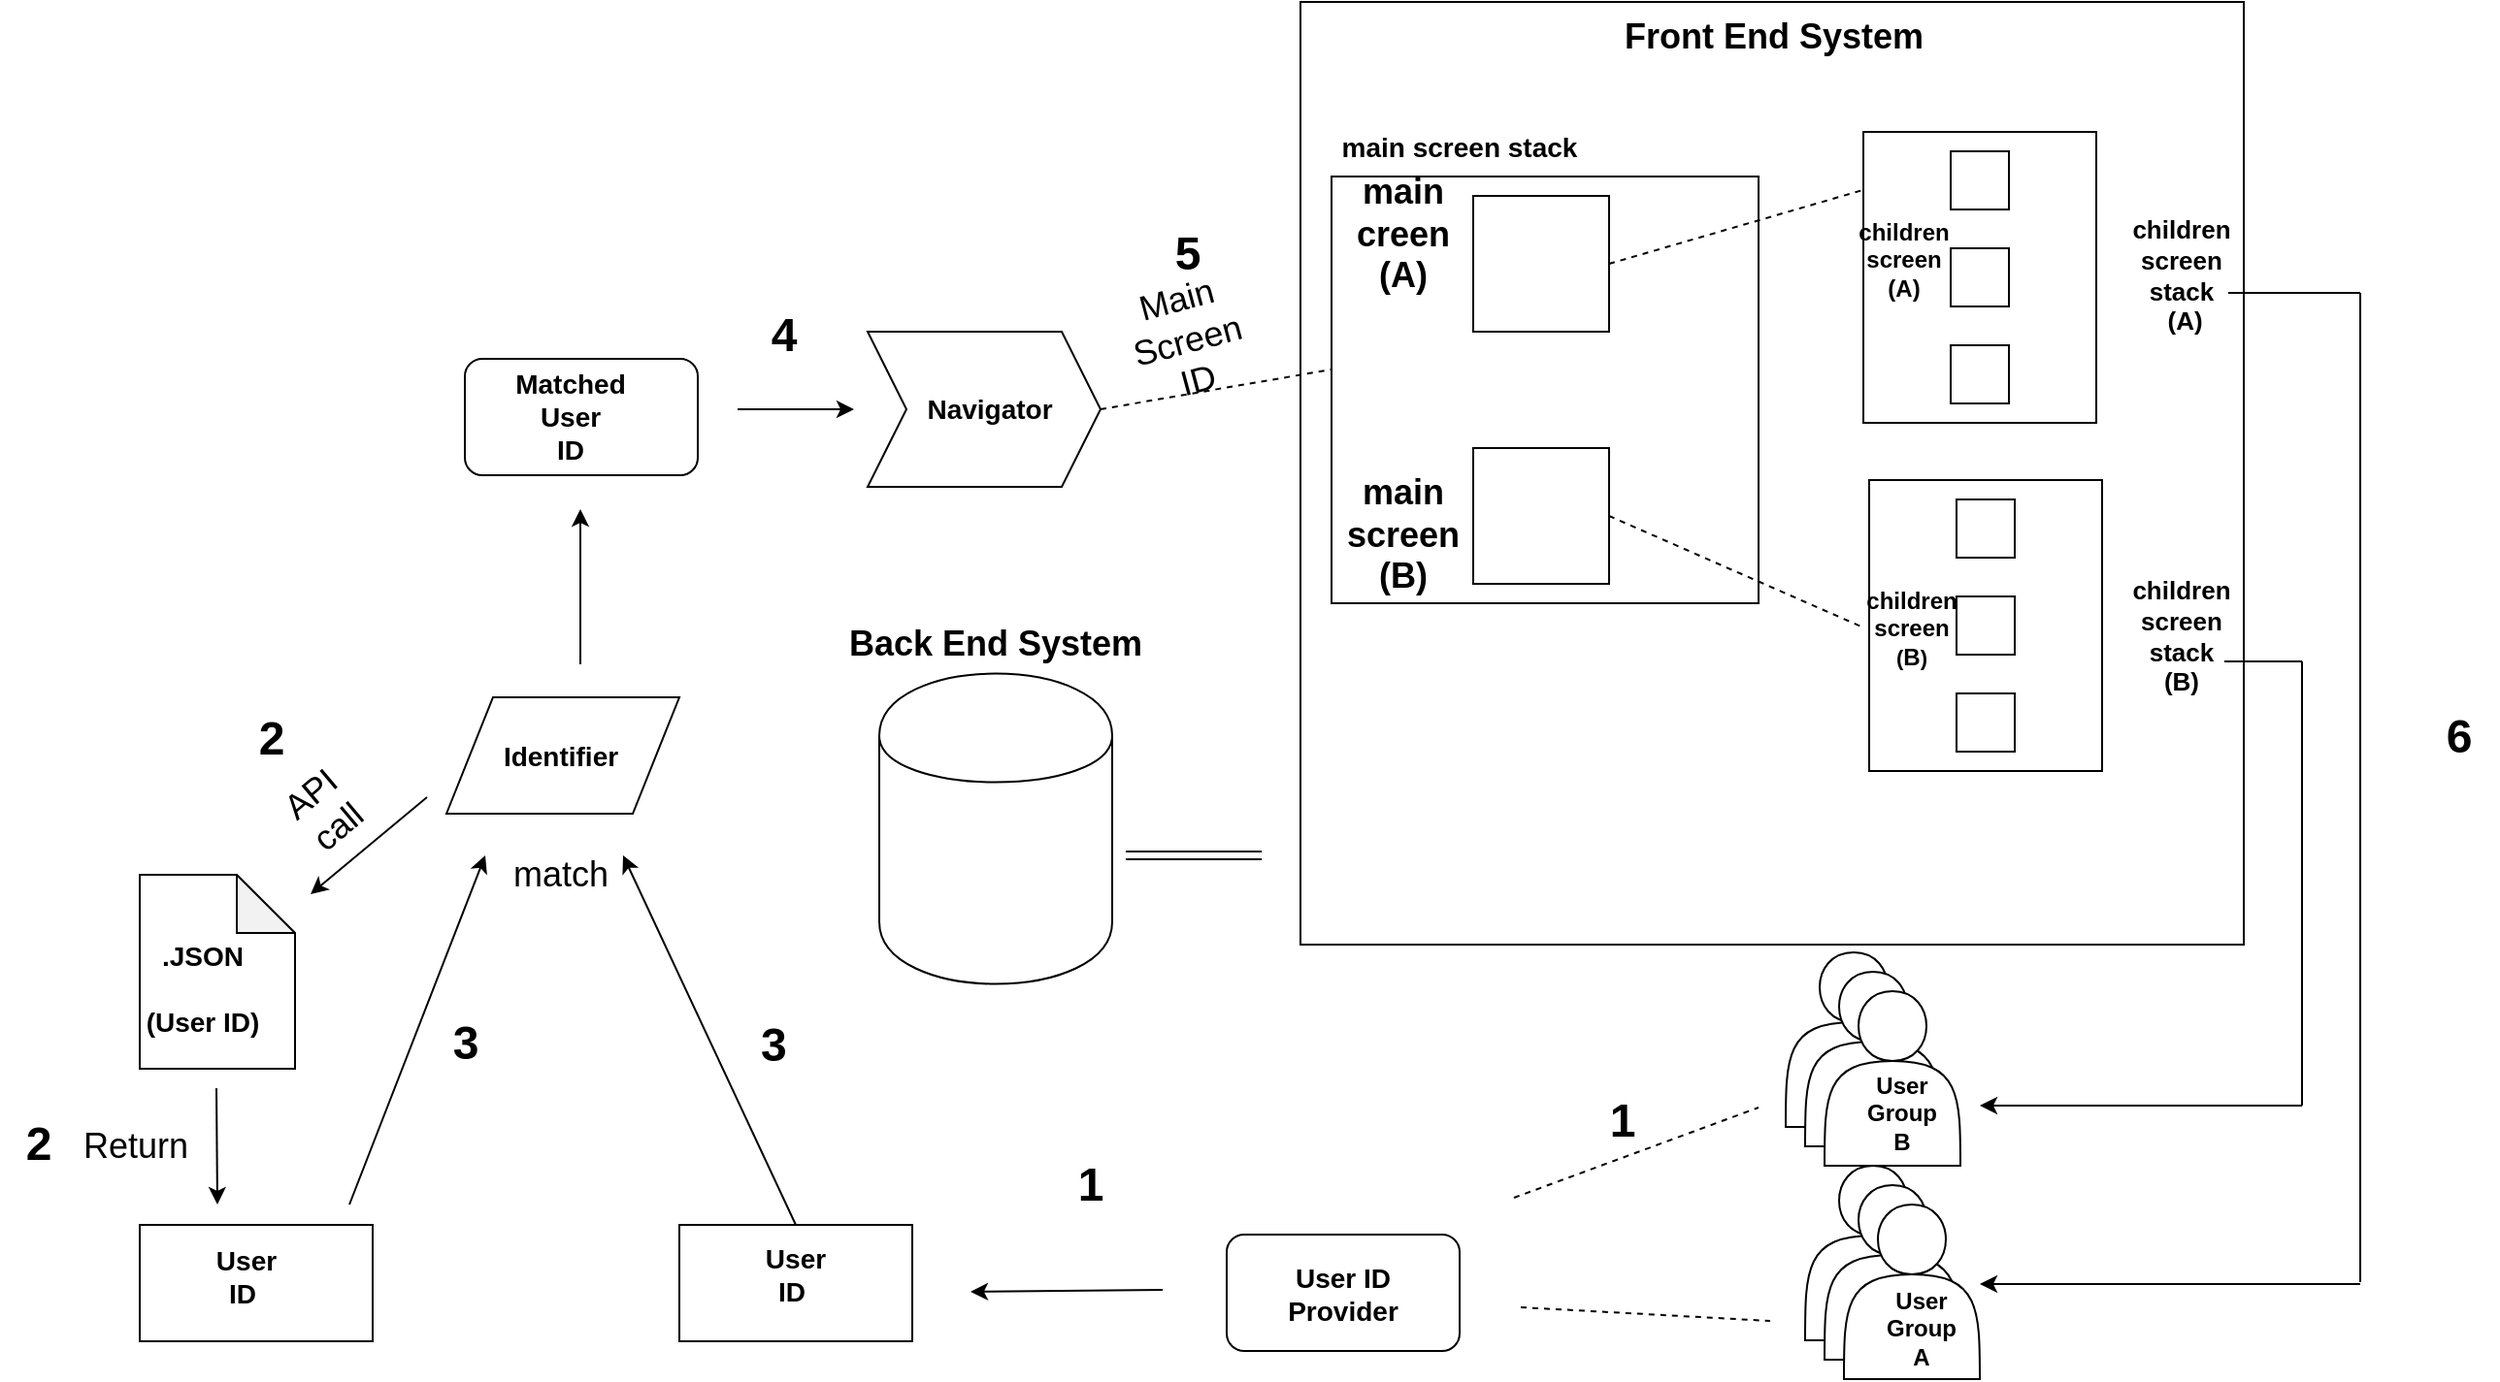 <mxfile version="10.6.7" type="device"><diagram id="rdPTL1z7frQ978Rx2tyd" name="Page-1"><mxGraphModel dx="2948.4" dy="678" grid="1" gridSize="10" guides="0" tooltips="0" connect="1" arrows="1" fold="1" page="1" pageScale="1.2" pageWidth="827" pageHeight="1169" math="0" shadow="0"><root><mxCell id="0"/><mxCell id="1" parent="0"/><mxCell id="Tw6VHTaPIPZFmBMbem-t-4" value="" style="whiteSpace=wrap;html=1;aspect=fixed;" parent="1" vertex="1"><mxGeometry x="-310" y="390" width="486" height="486" as="geometry"/></mxCell><mxCell id="Tw6VHTaPIPZFmBMbem-t-24" value="" style="rounded=0;whiteSpace=wrap;html=1;" parent="1" vertex="1"><mxGeometry x="-20" y="457" width="120" height="150" as="geometry"/></mxCell><mxCell id="Tw6VHTaPIPZFmBMbem-t-6" value="" style="whiteSpace=wrap;html=1;aspect=fixed;" parent="1" vertex="1"><mxGeometry x="-294" y="480" width="220" height="220" as="geometry"/></mxCell><mxCell id="Tw6VHTaPIPZFmBMbem-t-1" value="" style="shape=parallelogram;perimeter=parallelogramPerimeter;whiteSpace=wrap;html=1;" parent="1" vertex="1"><mxGeometry x="-750" y="748.5" width="120" height="60" as="geometry"/></mxCell><mxCell id="Tw6VHTaPIPZFmBMbem-t-5" value="" style="whiteSpace=wrap;html=1;aspect=fixed;" parent="1" vertex="1"><mxGeometry x="-221" y="490" width="70" height="70" as="geometry"/></mxCell><mxCell id="Tw6VHTaPIPZFmBMbem-t-10" value="" style="whiteSpace=wrap;html=1;aspect=fixed;" parent="1" vertex="1"><mxGeometry x="-221" y="620" width="70" height="70" as="geometry"/></mxCell><mxCell id="Tw6VHTaPIPZFmBMbem-t-11" value="" style="shape=note;whiteSpace=wrap;html=1;backgroundOutline=1;darkOpacity=0.05;" parent="1" vertex="1"><mxGeometry x="-908" y="840" width="80" height="100" as="geometry"/></mxCell><mxCell id="Tw6VHTaPIPZFmBMbem-t-12" value="" style="whiteSpace=wrap;html=1;aspect=fixed;" parent="1" vertex="1"><mxGeometry x="25" y="467" width="30" height="30" as="geometry"/></mxCell><mxCell id="Tw6VHTaPIPZFmBMbem-t-13" value="" style="whiteSpace=wrap;html=1;aspect=fixed;" parent="1" vertex="1"><mxGeometry x="25" y="517" width="30" height="30" as="geometry"/></mxCell><mxCell id="Tw6VHTaPIPZFmBMbem-t-14" value="" style="whiteSpace=wrap;html=1;aspect=fixed;" parent="1" vertex="1"><mxGeometry x="25" y="567" width="30" height="30" as="geometry"/></mxCell><mxCell id="Tw6VHTaPIPZFmBMbem-t-25" value="" style="endArrow=classic;html=1;" parent="1" edge="1"><mxGeometry width="50" height="50" relative="1" as="geometry"><mxPoint x="-760" y="800" as="sourcePoint"/><mxPoint x="-820" y="850" as="targetPoint"/></mxGeometry></mxCell><mxCell id="Tw6VHTaPIPZFmBMbem-t-26" value="" style="endArrow=classic;html=1;" parent="1" edge="1"><mxGeometry width="50" height="50" relative="1" as="geometry"><mxPoint x="-600" y="600" as="sourcePoint"/><mxPoint x="-540" y="600" as="targetPoint"/></mxGeometry></mxCell><mxCell id="Tw6VHTaPIPZFmBMbem-t-34" value="" style="endArrow=none;dashed=1;html=1;exitX=1;exitY=0.5;exitDx=0;exitDy=0;entryX=-0.025;entryY=0.085;entryDx=0;entryDy=0;entryPerimeter=0;" parent="1" source="Tw6VHTaPIPZFmBMbem-t-5" target="Tw6VHTaPIPZFmBMbem-t-71" edge="1"><mxGeometry width="50" height="50" relative="1" as="geometry"><mxPoint x="-161" y="525" as="sourcePoint"/><mxPoint x="-24" y="474" as="targetPoint"/></mxGeometry></mxCell><mxCell id="Tw6VHTaPIPZFmBMbem-t-36" value="" style="shape=step;perimeter=stepPerimeter;whiteSpace=wrap;html=1;fixedSize=1;" parent="1" vertex="1"><mxGeometry x="-533" y="560" width="120" height="80" as="geometry"/></mxCell><mxCell id="Tw6VHTaPIPZFmBMbem-t-42" value="" style="rounded=0;whiteSpace=wrap;html=1;" parent="1" vertex="1"><mxGeometry x="-17" y="636.5" width="120" height="150" as="geometry"/></mxCell><mxCell id="Tw6VHTaPIPZFmBMbem-t-43" value="" style="whiteSpace=wrap;html=1;aspect=fixed;" parent="1" vertex="1"><mxGeometry x="28" y="646.5" width="30" height="30" as="geometry"/></mxCell><mxCell id="Tw6VHTaPIPZFmBMbem-t-44" value="" style="whiteSpace=wrap;html=1;aspect=fixed;" parent="1" vertex="1"><mxGeometry x="28" y="696.5" width="30" height="30" as="geometry"/></mxCell><mxCell id="Tw6VHTaPIPZFmBMbem-t-45" value="" style="whiteSpace=wrap;html=1;aspect=fixed;" parent="1" vertex="1"><mxGeometry x="28" y="746.5" width="30" height="30" as="geometry"/></mxCell><mxCell id="Tw6VHTaPIPZFmBMbem-t-54" value="" style="endArrow=none;dashed=1;html=1;exitX=1;exitY=0.5;exitDx=0;exitDy=0;entryX=0;entryY=0.5;entryDx=0;entryDy=0;" parent="1" source="Tw6VHTaPIPZFmBMbem-t-10" target="Tw6VHTaPIPZFmBMbem-t-75" edge="1"><mxGeometry width="50" height="50" relative="1" as="geometry"><mxPoint x="-161" y="675" as="sourcePoint"/><mxPoint x="36" y="755" as="targetPoint"/></mxGeometry></mxCell><mxCell id="Tw6VHTaPIPZFmBMbem-t-63" value="" style="endArrow=none;dashed=1;html=1;exitX=1;exitY=0.5;exitDx=0;exitDy=0;entryX=0.231;entryY=0.429;entryDx=0;entryDy=0;entryPerimeter=0;" parent="1" source="Tw6VHTaPIPZFmBMbem-t-36" edge="1"><mxGeometry width="50" height="50" relative="1" as="geometry"><mxPoint x="-334" y="625" as="sourcePoint"/><mxPoint x="-294" y="579.5" as="targetPoint"/></mxGeometry></mxCell><mxCell id="Tw6VHTaPIPZFmBMbem-t-64" value="&lt;b&gt;&lt;font style=&quot;font-size: 14px&quot;&gt;main screen stack&lt;/font&gt;&lt;/b&gt;" style="text;html=1;strokeColor=none;fillColor=none;align=center;verticalAlign=middle;whiteSpace=wrap;rounded=0;" parent="1" vertex="1"><mxGeometry x="-297" y="447.5" width="138" height="35" as="geometry"/></mxCell><mxCell id="Tw6VHTaPIPZFmBMbem-t-65" value="&lt;font style=&quot;font-size: 13px&quot;&gt;&lt;b&gt;children &lt;br&gt;screen &lt;br&gt;stack&lt;br&gt;&amp;nbsp;(A)&lt;/b&gt;&lt;/font&gt;" style="text;html=1;strokeColor=none;fillColor=none;align=center;verticalAlign=middle;whiteSpace=wrap;rounded=0;" parent="1" vertex="1"><mxGeometry x="110" y="500" width="68" height="61" as="geometry"/></mxCell><mxCell id="Tw6VHTaPIPZFmBMbem-t-68" value="&lt;font style=&quot;font-size: 18px&quot;&gt;&lt;b&gt;main &lt;br&gt;creen &lt;br&gt;(A)&lt;/b&gt;&lt;/font&gt;" style="text;html=1;strokeColor=none;fillColor=none;align=center;verticalAlign=middle;whiteSpace=wrap;rounded=0;strokeWidth=1;" parent="1" vertex="1"><mxGeometry x="-324" y="490" width="134" height="40" as="geometry"/></mxCell><mxCell id="Tw6VHTaPIPZFmBMbem-t-70" value="&lt;font style=&quot;font-size: 18px&quot;&gt;&lt;b&gt;main &lt;br&gt;screen &lt;br&gt;(B)&lt;/b&gt;&lt;/font&gt;" style="text;html=1;strokeColor=none;fillColor=none;align=center;verticalAlign=middle;whiteSpace=wrap;rounded=0;" parent="1" vertex="1"><mxGeometry x="-324" y="650" width="134" height="30" as="geometry"/></mxCell><mxCell id="Tw6VHTaPIPZFmBMbem-t-71" value="&lt;font style=&quot;font-size: 12px&quot;&gt;&lt;b&gt;children&lt;br&gt;screen &lt;br&gt;(A)&lt;/b&gt;&lt;/font&gt;" style="text;html=1;strokeColor=none;fillColor=none;align=center;verticalAlign=middle;whiteSpace=wrap;rounded=0;" parent="1" vertex="1"><mxGeometry x="-20" y="480" width="42" height="85" as="geometry"/></mxCell><mxCell id="Tw6VHTaPIPZFmBMbem-t-75" value="&lt;font&gt;&lt;b&gt;&lt;font style=&quot;font-size: 12px&quot;&gt;children&lt;/font&gt;&lt;br&gt;&lt;font style=&quot;font-size: 12px&quot;&gt;screen &lt;br&gt;&lt;/font&gt;&lt;span style=&quot;font-size: 11px&quot;&gt;(&lt;/span&gt;B&lt;span style=&quot;font-size: 11px&quot;&gt;)&lt;/span&gt;&lt;/b&gt;&lt;/font&gt;" style="text;html=1;strokeColor=none;fillColor=none;align=center;verticalAlign=middle;whiteSpace=wrap;rounded=0;" parent="1" vertex="1"><mxGeometry x="-20" y="670" width="50" height="85" as="geometry"/></mxCell><mxCell id="Tw6VHTaPIPZFmBMbem-t-77" value="&lt;font style=&quot;font-size: 13px&quot;&gt;&lt;b&gt;children &lt;br&gt;screen &lt;br&gt;stack &lt;br&gt;(B)&lt;/b&gt;&lt;/font&gt;" style="text;html=1;strokeColor=none;fillColor=none;align=center;verticalAlign=middle;whiteSpace=wrap;rounded=0;" parent="1" vertex="1"><mxGeometry x="110" y="690" width="68" height="53" as="geometry"/></mxCell><mxCell id="Tw6VHTaPIPZFmBMbem-t-78" value="&lt;b&gt;&lt;font style=&quot;font-size: 18px&quot;&gt;Front End System&lt;/font&gt;&lt;/b&gt;" style="text;html=1;strokeColor=none;fillColor=none;align=center;verticalAlign=middle;whiteSpace=wrap;rounded=0;" parent="1" vertex="1"><mxGeometry x="-150" y="390" width="168" height="35" as="geometry"/></mxCell><mxCell id="Tw6VHTaPIPZFmBMbem-t-79" value="&lt;b&gt;&lt;font style=&quot;font-size: 14px&quot;&gt;Identifier&lt;/font&gt;&lt;/b&gt;" style="text;html=1;strokeColor=none;fillColor=none;align=center;verticalAlign=middle;whiteSpace=wrap;rounded=0;" parent="1" vertex="1"><mxGeometry x="-716" y="768.5" width="50" height="20" as="geometry"/></mxCell><mxCell id="Tw6VHTaPIPZFmBMbem-t-80" value="&lt;b&gt;&lt;font style=&quot;font-size: 14px&quot;&gt;.JSON&lt;br&gt;&lt;br&gt;(User ID)&lt;br&gt;&lt;/font&gt;&lt;/b&gt;" style="text;html=1;strokeColor=none;fillColor=none;align=center;verticalAlign=middle;whiteSpace=wrap;rounded=0;" parent="1" vertex="1"><mxGeometry x="-908" y="890" width="65" height="17" as="geometry"/></mxCell><mxCell id="Tw6VHTaPIPZFmBMbem-t-81" value="&lt;span style=&quot;font-size: 14px&quot;&gt;&lt;b&gt;Navigator&lt;/b&gt;&lt;/span&gt;" style="text;html=1;strokeColor=none;fillColor=none;align=center;verticalAlign=middle;whiteSpace=wrap;rounded=0;" parent="1" vertex="1"><mxGeometry x="-495" y="590" width="50" height="20" as="geometry"/></mxCell><mxCell id="Tw6VHTaPIPZFmBMbem-t-82" value="&lt;font style=&quot;font-size: 18px&quot;&gt;API call&lt;/font&gt;" style="text;html=1;strokeColor=none;fillColor=none;align=center;verticalAlign=middle;whiteSpace=wrap;rounded=0;rotation=-40;" parent="1" vertex="1"><mxGeometry x="-843" y="796.5" width="60" height="20" as="geometry"/></mxCell><mxCell id="Tw6VHTaPIPZFmBMbem-t-84" value="&lt;font style=&quot;font-size: 18px&quot;&gt;Main&lt;br&gt;Screen ID&lt;/font&gt;" style="text;html=1;strokeColor=none;fillColor=none;align=center;verticalAlign=middle;whiteSpace=wrap;rounded=0;rotation=-15;" parent="1" vertex="1"><mxGeometry x="-398.5" y="555" width="60" height="20" as="geometry"/></mxCell><mxCell id="Tw6VHTaPIPZFmBMbem-t-85" value="" style="shape=cylinder;whiteSpace=wrap;html=1;boundedLbl=1;backgroundOutline=1;strokeWidth=1;" parent="1" vertex="1"><mxGeometry x="-527" y="736.265" width="120" height="160" as="geometry"/></mxCell><mxCell id="Tw6VHTaPIPZFmBMbem-t-87" value="&lt;b&gt;&lt;font style=&quot;font-size: 18px&quot;&gt;Back End System&lt;/font&gt;&lt;/b&gt;" style="text;html=1;strokeColor=none;fillColor=none;align=center;verticalAlign=middle;whiteSpace=wrap;rounded=0;" parent="1" vertex="1"><mxGeometry x="-550" y="703.765" width="166" height="35" as="geometry"/></mxCell><mxCell id="Tw6VHTaPIPZFmBMbem-t-101" value="" style="shape=actor;whiteSpace=wrap;html=1;strokeWidth=1;" parent="1" vertex="1"><mxGeometry x="-60" y="880" width="70" height="90" as="geometry"/></mxCell><mxCell id="Tw6VHTaPIPZFmBMbem-t-102" value="" style="shape=actor;whiteSpace=wrap;html=1;strokeWidth=1;" parent="1" vertex="1"><mxGeometry x="-50" y="890" width="70" height="90" as="geometry"/></mxCell><mxCell id="Tw6VHTaPIPZFmBMbem-t-145" value="" style="endArrow=none;dashed=1;html=1;" parent="1" edge="1"><mxGeometry width="50" height="50" relative="1" as="geometry"><mxPoint x="-200" y="1006.5" as="sourcePoint"/><mxPoint x="-74" y="960" as="targetPoint"/></mxGeometry></mxCell><mxCell id="Tw6VHTaPIPZFmBMbem-t-146" value="" style="endArrow=none;dashed=1;html=1;" parent="1" edge="1"><mxGeometry width="50" height="50" relative="1" as="geometry"><mxPoint x="-196.5" y="1063" as="sourcePoint"/><mxPoint x="-68" y="1070" as="targetPoint"/></mxGeometry></mxCell><mxCell id="Tw6VHTaPIPZFmBMbem-t-148" value="" style="endArrow=classic;html=1;" parent="1" edge="1"><mxGeometry width="50" height="50" relative="1" as="geometry"><mxPoint x="-381" y="1054" as="sourcePoint"/><mxPoint x="-480" y="1055" as="targetPoint"/></mxGeometry></mxCell><mxCell id="Tw6VHTaPIPZFmBMbem-t-153" value="" style="endArrow=none;html=1;" parent="1" edge="1"><mxGeometry width="50" height="50" relative="1" as="geometry"><mxPoint x="236" y="540" as="sourcePoint"/><mxPoint x="168" y="540" as="targetPoint"/></mxGeometry></mxCell><mxCell id="Tw6VHTaPIPZFmBMbem-t-156" value="" style="endArrow=none;html=1;" parent="1" edge="1"><mxGeometry width="50" height="50" relative="1" as="geometry"><mxPoint x="206" y="730" as="sourcePoint"/><mxPoint x="166" y="730" as="targetPoint"/></mxGeometry></mxCell><mxCell id="Tw6VHTaPIPZFmBMbem-t-157" value="" style="endArrow=none;html=1;" parent="1" edge="1"><mxGeometry width="50" height="50" relative="1" as="geometry"><mxPoint x="236" y="1050" as="sourcePoint"/><mxPoint x="236" y="540" as="targetPoint"/></mxGeometry></mxCell><mxCell id="Tw6VHTaPIPZFmBMbem-t-158" value="" style="endArrow=none;html=1;" parent="1" edge="1"><mxGeometry width="50" height="50" relative="1" as="geometry"><mxPoint x="206" y="959" as="sourcePoint"/><mxPoint x="206" y="730" as="targetPoint"/></mxGeometry></mxCell><mxCell id="Tw6VHTaPIPZFmBMbem-t-159" value="" style="endArrow=classic;html=1;" parent="1" edge="1"><mxGeometry width="50" height="50" relative="1" as="geometry"><mxPoint x="236" y="1051" as="sourcePoint"/><mxPoint x="40" y="1051" as="targetPoint"/></mxGeometry></mxCell><mxCell id="Tw6VHTaPIPZFmBMbem-t-160" value="" style="endArrow=classic;html=1;" parent="1" edge="1"><mxGeometry width="50" height="50" relative="1" as="geometry"><mxPoint x="206" y="959" as="sourcePoint"/><mxPoint x="40" y="959" as="targetPoint"/></mxGeometry></mxCell><mxCell id="LoTYMVJXod94FO0rL43l-3" value="" style="rounded=0;whiteSpace=wrap;html=1;" vertex="1" parent="1"><mxGeometry x="-630" y="1020.5" width="120" height="60" as="geometry"/></mxCell><mxCell id="LoTYMVJXod94FO0rL43l-4" value="&lt;font style=&quot;font-size: 14px&quot;&gt;&lt;b&gt;User ID&amp;nbsp;&lt;/b&gt;&lt;/font&gt;" style="text;html=1;strokeColor=none;fillColor=none;align=center;verticalAlign=middle;whiteSpace=wrap;rounded=0;" vertex="1" parent="1"><mxGeometry x="-590" y="1035.5" width="40" height="20" as="geometry"/></mxCell><mxCell id="LoTYMVJXod94FO0rL43l-6" value="&lt;font style=&quot;font-size: 14px&quot;&gt;&lt;b&gt;User ID&lt;br&gt;Provider&lt;/b&gt;&lt;/font&gt;&lt;br&gt;" style="rounded=1;whiteSpace=wrap;html=1;" vertex="1" parent="1"><mxGeometry x="-348" y="1025.5" width="120" height="60" as="geometry"/></mxCell><mxCell id="LoTYMVJXod94FO0rL43l-10" value="" style="shape=actor;whiteSpace=wrap;html=1;strokeWidth=1;" vertex="1" parent="1"><mxGeometry x="-40" y="900" width="70" height="90" as="geometry"/></mxCell><mxCell id="Tw6VHTaPIPZFmBMbem-t-134" value="&lt;b&gt;User&lt;br&gt;Group&lt;br&gt;B&lt;/b&gt;&lt;br&gt;" style="text;html=1;strokeColor=none;fillColor=none;align=center;verticalAlign=middle;whiteSpace=wrap;rounded=0;" parent="1" vertex="1"><mxGeometry x="-20" y="952.5" width="40" height="21" as="geometry"/></mxCell><mxCell id="LoTYMVJXod94FO0rL43l-13" value="" style="shape=actor;whiteSpace=wrap;html=1;strokeWidth=1;" vertex="1" parent="1"><mxGeometry x="-50" y="990" width="70" height="90" as="geometry"/></mxCell><mxCell id="LoTYMVJXod94FO0rL43l-14" value="" style="shape=actor;whiteSpace=wrap;html=1;strokeWidth=1;" vertex="1" parent="1"><mxGeometry x="-40" y="1000" width="70" height="90" as="geometry"/></mxCell><mxCell id="LoTYMVJXod94FO0rL43l-15" value="" style="shape=actor;whiteSpace=wrap;html=1;strokeWidth=1;" vertex="1" parent="1"><mxGeometry x="-30" y="1010" width="70" height="90" as="geometry"/></mxCell><mxCell id="LoTYMVJXod94FO0rL43l-16" value="&lt;b&gt;User&lt;br&gt;Group&lt;br&gt;A&lt;/b&gt;&lt;br&gt;" style="text;html=1;strokeColor=none;fillColor=none;align=center;verticalAlign=middle;whiteSpace=wrap;rounded=0;" vertex="1" parent="1"><mxGeometry x="-10" y="1062.5" width="40" height="22" as="geometry"/></mxCell><mxCell id="LoTYMVJXod94FO0rL43l-22" value="" style="rounded=1;whiteSpace=wrap;html=1;" vertex="1" parent="1"><mxGeometry x="-740.5" y="574" width="120" height="60" as="geometry"/></mxCell><mxCell id="LoTYMVJXod94FO0rL43l-24" value="" style="endArrow=classic;html=1;" edge="1" parent="1"><mxGeometry width="50" height="50" relative="1" as="geometry"><mxPoint x="-868.5" y="950" as="sourcePoint"/><mxPoint x="-868" y="1010" as="targetPoint"/></mxGeometry></mxCell><mxCell id="LoTYMVJXod94FO0rL43l-25" value="" style="rounded=0;whiteSpace=wrap;html=1;" vertex="1" parent="1"><mxGeometry x="-908" y="1020.5" width="120" height="60" as="geometry"/></mxCell><mxCell id="LoTYMVJXod94FO0rL43l-26" value="&lt;font style=&quot;font-size: 14px&quot;&gt;&lt;b&gt;User ID&amp;nbsp;&lt;/b&gt;&lt;/font&gt;" style="text;html=1;strokeColor=none;fillColor=none;align=center;verticalAlign=middle;whiteSpace=wrap;rounded=0;" vertex="1" parent="1"><mxGeometry x="-873.5" y="1037" width="40" height="20" as="geometry"/></mxCell><mxCell id="LoTYMVJXod94FO0rL43l-27" value="" style="endArrow=classic;html=1;exitX=0.5;exitY=0;exitDx=0;exitDy=0;" edge="1" parent="1" source="LoTYMVJXod94FO0rL43l-3"><mxGeometry width="50" height="50" relative="1" as="geometry"><mxPoint x="-620.5" y="996.5" as="sourcePoint"/><mxPoint x="-659" y="830" as="targetPoint"/></mxGeometry></mxCell><mxCell id="LoTYMVJXod94FO0rL43l-28" value="" style="endArrow=classic;html=1;" edge="1" parent="1"><mxGeometry width="50" height="50" relative="1" as="geometry"><mxPoint x="-800" y="1010" as="sourcePoint"/><mxPoint x="-730" y="830" as="targetPoint"/></mxGeometry></mxCell><mxCell id="LoTYMVJXod94FO0rL43l-30" value="" style="endArrow=classic;html=1;" edge="1" parent="1"><mxGeometry width="50" height="50" relative="1" as="geometry"><mxPoint x="-681" y="731.5" as="sourcePoint"/><mxPoint x="-681" y="651.5" as="targetPoint"/></mxGeometry></mxCell><mxCell id="LoTYMVJXod94FO0rL43l-31" value="&lt;b&gt;&lt;font style=&quot;font-size: 14px&quot;&gt;Matched&lt;br&gt;User&lt;br&gt;ID&lt;/font&gt;&lt;/b&gt;&lt;br&gt;" style="text;html=1;strokeColor=none;fillColor=none;align=center;verticalAlign=middle;whiteSpace=wrap;rounded=0;" vertex="1" parent="1"><mxGeometry x="-706" y="593.929" width="40" height="20" as="geometry"/></mxCell><mxCell id="LoTYMVJXod94FO0rL43l-33" value="&lt;font style=&quot;font-size: 18px&quot;&gt;Return&lt;/font&gt;" style="text;html=1;strokeColor=none;fillColor=none;align=center;verticalAlign=middle;whiteSpace=wrap;rounded=0;" vertex="1" parent="1"><mxGeometry x="-930" y="970" width="40" height="20" as="geometry"/></mxCell><mxCell id="LoTYMVJXod94FO0rL43l-39" value="&lt;font style=&quot;font-size: 24px&quot;&gt;&lt;b&gt;2&lt;/b&gt;&lt;/font&gt;" style="text;html=1;strokeColor=none;fillColor=none;align=center;verticalAlign=middle;whiteSpace=wrap;rounded=0;" vertex="1" parent="1"><mxGeometry x="-860" y="760" width="40" height="20" as="geometry"/></mxCell><mxCell id="LoTYMVJXod94FO0rL43l-40" value="&lt;font style=&quot;font-size: 24px&quot;&gt;&lt;b&gt;2&lt;/b&gt;&lt;/font&gt;" style="text;html=1;strokeColor=none;fillColor=none;align=center;verticalAlign=middle;whiteSpace=wrap;rounded=0;" vertex="1" parent="1"><mxGeometry x="-980" y="969" width="40" height="20" as="geometry"/></mxCell><mxCell id="LoTYMVJXod94FO0rL43l-42" value="&lt;font style=&quot;font-size: 24px&quot;&gt;&lt;b&gt;3&lt;/b&gt;&lt;/font&gt;" style="text;html=1;strokeColor=none;fillColor=none;align=center;verticalAlign=middle;whiteSpace=wrap;rounded=0;" vertex="1" parent="1"><mxGeometry x="-760.5" y="916.5" width="40" height="20" as="geometry"/></mxCell><mxCell id="LoTYMVJXod94FO0rL43l-41" value="&lt;font style=&quot;font-size: 24px&quot;&gt;&lt;b&gt;1&lt;/b&gt;&lt;/font&gt;" style="text;html=1;strokeColor=none;fillColor=none;align=center;verticalAlign=middle;whiteSpace=wrap;rounded=0;" vertex="1" parent="1"><mxGeometry x="-164" y="956.5" width="40" height="20" as="geometry"/></mxCell><mxCell id="LoTYMVJXod94FO0rL43l-47" value="&lt;font style=&quot;font-size: 24px&quot;&gt;&lt;b&gt;3&lt;/b&gt;&lt;/font&gt;" style="text;html=1;" vertex="1" parent="1"><mxGeometry x="-590" y="907" width="30" height="33" as="geometry"/></mxCell><mxCell id="LoTYMVJXod94FO0rL43l-48" value="&lt;font style=&quot;font-size: 18px&quot;&gt;&lt;font&gt;ma&lt;/font&gt;tch&lt;/font&gt;" style="text;html=1;strokeColor=none;fillColor=none;align=center;verticalAlign=middle;whiteSpace=wrap;rounded=0;" vertex="1" parent="1"><mxGeometry x="-711" y="830" width="40" height="20" as="geometry"/></mxCell><mxCell id="LoTYMVJXod94FO0rL43l-56" value="&lt;font style=&quot;font-size: 24px&quot;&gt;&lt;b&gt;4&lt;/b&gt;&lt;/font&gt;" style="text;html=1;strokeColor=none;fillColor=none;align=center;verticalAlign=middle;whiteSpace=wrap;rounded=0;" vertex="1" parent="1"><mxGeometry x="-596" y="550" width="40" height="24" as="geometry"/></mxCell><mxCell id="LoTYMVJXod94FO0rL43l-57" value="&lt;font style=&quot;font-size: 24px&quot;&gt;&lt;b&gt;5&lt;/b&gt;&lt;/font&gt;" style="text;html=1;strokeColor=none;fillColor=none;align=center;verticalAlign=middle;whiteSpace=wrap;rounded=0;" vertex="1" parent="1"><mxGeometry x="-388" y="510" width="40" height="20" as="geometry"/></mxCell><mxCell id="LoTYMVJXod94FO0rL43l-59" value="&lt;font style=&quot;font-size: 24px&quot;&gt;&lt;b&gt;6&lt;/b&gt;&lt;/font&gt;" style="text;html=1;strokeColor=none;fillColor=none;align=center;verticalAlign=middle;whiteSpace=wrap;rounded=0;" vertex="1" parent="1"><mxGeometry x="267" y="758.5" width="40" height="20" as="geometry"/></mxCell><mxCell id="LoTYMVJXod94FO0rL43l-61" value="&lt;font style=&quot;font-size: 24px&quot;&gt;&lt;b&gt;1&lt;/b&gt;&lt;/font&gt;" style="text;html=1;strokeColor=none;fillColor=none;align=center;verticalAlign=middle;whiteSpace=wrap;rounded=0;" vertex="1" parent="1"><mxGeometry x="-438.5" y="990" width="40" height="20" as="geometry"/></mxCell><mxCell id="LoTYMVJXod94FO0rL43l-67" value="" style="shape=link;html=1;" edge="1" parent="1"><mxGeometry width="50" height="50" relative="1" as="geometry"><mxPoint x="-400" y="830" as="sourcePoint"/><mxPoint x="-330" y="830" as="targetPoint"/></mxGeometry></mxCell></root></mxGraphModel></diagram></mxfile>